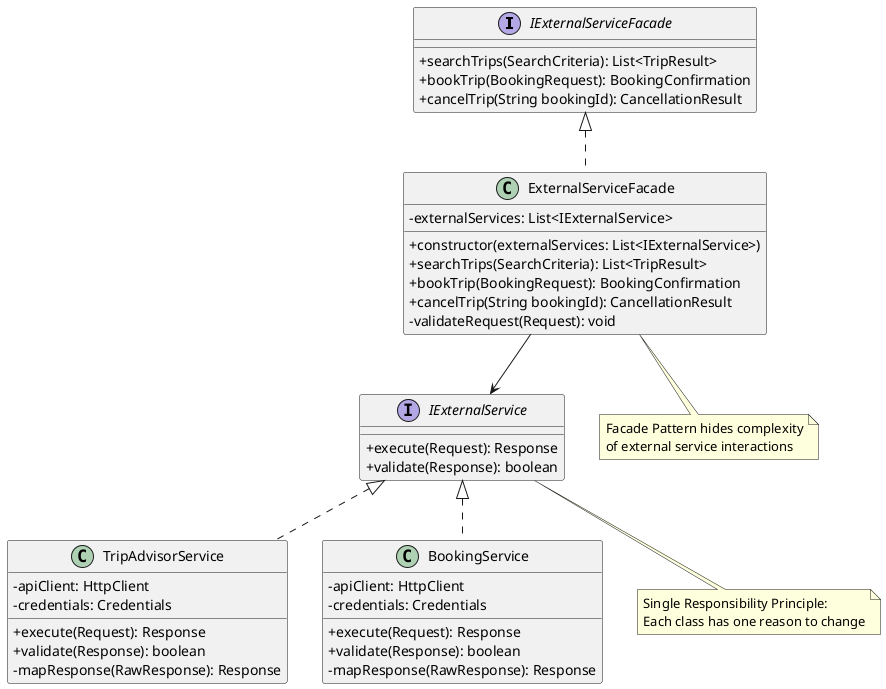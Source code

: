 @startuml
skinparam classAttributeIconSize 0

interface IExternalServiceFacade {
  + searchTrips(SearchCriteria): List<TripResult>
  + bookTrip(BookingRequest): BookingConfirmation
  + cancelTrip(String bookingId): CancellationResult
}

class ExternalServiceFacade {
  - externalServices: List<IExternalService>
  + constructor(externalServices: List<IExternalService>)
  + searchTrips(SearchCriteria): List<TripResult>
  + bookTrip(BookingRequest): BookingConfirmation
  + cancelTrip(String bookingId): CancellationResult
  - validateRequest(Request): void
}

interface IExternalService {
  + execute(Request): Response
  + validate(Response): boolean
}

class TripAdvisorService {
  - apiClient: HttpClient
  - credentials: Credentials
  + execute(Request): Response
  + validate(Response): boolean
  - mapResponse(RawResponse): Response
}

class BookingService {
  - apiClient: HttpClient
  - credentials: Credentials
  + execute(Request): Response
  + validate(Response): boolean
  - mapResponse(RawResponse): Response
}



IExternalServiceFacade <|.. ExternalServiceFacade
IExternalService <|.. TripAdvisorService
IExternalService <|.. BookingService

ExternalServiceFacade --> IExternalService

note "Facade Pattern hides complexity\nof external service interactions" as N1
ExternalServiceFacade .. N1

note "Single Responsibility Principle:\nEach class has one reason to change" as N2
IExternalService .. N2


@enduml 